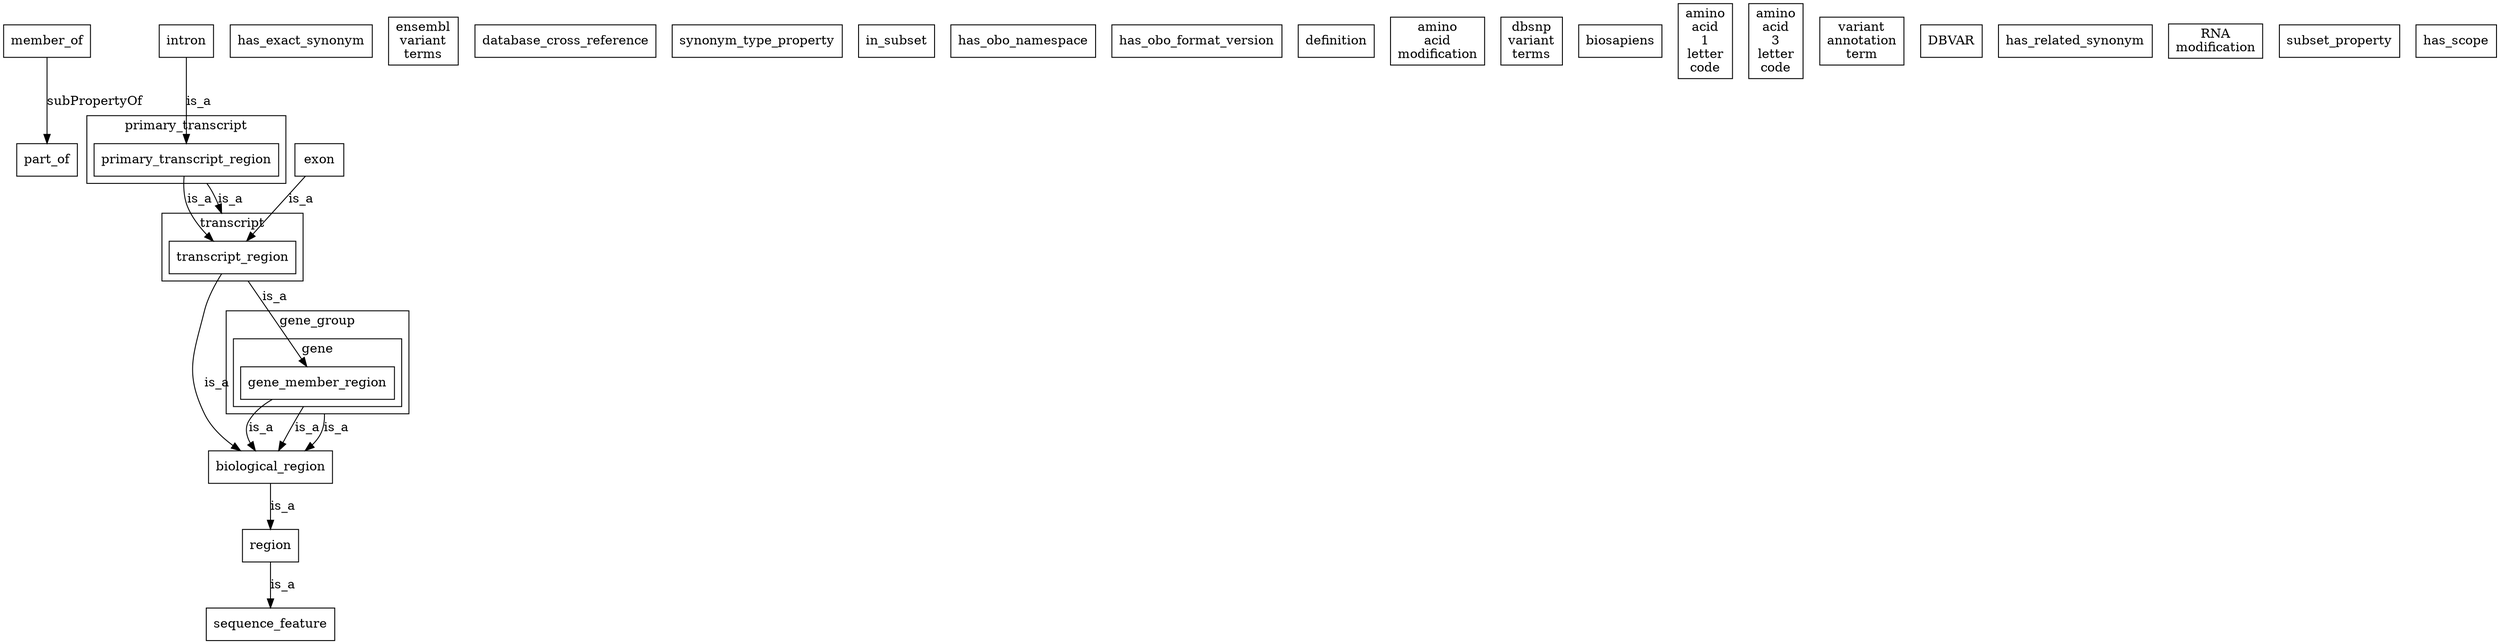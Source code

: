 digraph {
  compound=true;
  http___purl_obolibrary_org_obo_so_xp_obo_member_of [label=member_of,shape=box,font=helvetica]
  http___purl_obolibrary_org_obo_SO_0000188 [label=intron,shape=box,font=helvetica]
  http___purl_obolibrary_org_obo_SO_0000001 [label=region,shape=box,font=helvetica]
  http___www_geneontology_org_formats_oboInOwl_hasExactSynonym [label=has_exact_synonym,shape=box,font=helvetica]
  subgraph cluster_http___purl_obolibrary_org_obo_SO_0000185 {
    label=primary_transcript;
    shape=box;
    font=helvetica;
    http___purl_obolibrary_org_obo_SO_0000835 [label=primary_transcript_region,shape=box,font=helvetica]
  }
  http___purl_obolibrary_org_obo_so_xp_obo_ebi_variants [label="ensembl\nvariant\nterms",shape=box,font=helvetica]
  http___www_geneontology_org_formats_oboInOwl_hasDbXref [label=database_cross_reference,shape=box,font=helvetica]
  http___www_geneontology_org_formats_oboInOwl_SynonymTypeProperty [label=synonym_type_property,shape=box,font=helvetica]
  http___www_geneontology_org_formats_oboInOwl_inSubset [label=in_subset,shape=box,font=helvetica]
  http___www_geneontology_org_formats_oboInOwl_hasOBONamespace [label=has_obo_namespace,shape=box,font=helvetica]
  http___www_geneontology_org_formats_oboInOwl_hasOBOFormatVersion [label=has_obo_format_version,shape=box,font=helvetica]
  http___purl_obolibrary_org_obo_IAO_0000115 [label=definition,shape=box,font=helvetica]
  http___purl_obolibrary_org_obo_so_xp_obo_AAMOD [label="amino\nacid\nmodification",shape=box,font=helvetica]
  http___purl_obolibrary_org_obo_so_xp_obo_part_of [label=part_of,shape=box,font=helvetica]
  http___purl_obolibrary_org_obo_SO_0000110 [label=sequence_feature,shape=box,font=helvetica]
  subgraph cluster_http___purl_obolibrary_org_obo_SO_0000673 {
    label=transcript;
    shape=box;
    font=helvetica;
    http___purl_obolibrary_org_obo_SO_0000833 [label=transcript_region,shape=box,font=helvetica]
  }
  http___purl_obolibrary_org_obo_so_xp_obo_dbsnp [label="dbsnp\nvariant\nterms",shape=box,font=helvetica]
  http___purl_obolibrary_org_obo_so_xp_obo_BS [label=biosapiens,shape=box,font=helvetica]
  http___purl_obolibrary_org_obo_so_xp_obo_aa1 [label="amino\nacid\n1\nletter\ncode",shape=box,font=helvetica]
  http___purl_obolibrary_org_obo_so_xp_obo_aa3 [label="amino\nacid\n3\nletter\ncode",shape=box,font=helvetica]
  http___purl_obolibrary_org_obo_so_xp_obo_VAR [label="variant\nannotation\nterm",shape=box,font=helvetica]
  http___purl_obolibrary_org_obo_so_xp_obo_dbvar [label=DBVAR,shape=box,font=helvetica]
  http___www_geneontology_org_formats_oboInOwl_hasRelatedSynonym [label=has_related_synonym,shape=box,font=helvetica]
  http___purl_obolibrary_org_obo_so_xp_obo_RNAMOD [label="RNA\nmodification",shape=box,font=helvetica]
  http___purl_obolibrary_org_obo_SO_0000147 [label=exon,shape=box,font=helvetica]
  http___www_geneontology_org_formats_oboInOwl_SubsetProperty [label=subset_property,shape=box,font=helvetica]
  http___www_geneontology_org_formats_oboInOwl_hasScope [label=has_scope,shape=box,font=helvetica]
  http___purl_obolibrary_org_obo_SO_0001411 [label=biological_region,shape=box,font=helvetica]
  subgraph cluster_http___purl_obolibrary_org_obo_SO_0005855 {
    label=gene_group;
    shape=box;
    font=helvetica;
    subgraph cluster_http___purl_obolibrary_org_obo_SO_0000704 {
      label=gene;
      shape=box;
      font=helvetica;
      http___purl_obolibrary_org_obo_SO_0000831 [label=gene_member_region,shape=box,font=helvetica]
    }
  }
  http___purl_obolibrary_org_obo_SO_0000188 -> http___purl_obolibrary_org_obo_SO_0000835 [label=is_a]
  http___purl_obolibrary_org_obo_SO_0000831 -> http___purl_obolibrary_org_obo_SO_0001411 [label=is_a]
  http___purl_obolibrary_org_obo_so_xp_obo_member_of -> http___purl_obolibrary_org_obo_so_xp_obo_part_of [label=subPropertyOf]
  http___purl_obolibrary_org_obo_SO_0000835 -> http___purl_obolibrary_org_obo_SO_0000833 [label=is_a]
  http___purl_obolibrary_org_obo_SO_0000835 -> http___purl_obolibrary_org_obo_SO_0000833 [label=is_a,ltail=cluster_http___purl_obolibrary_org_obo_SO_0000185,lhead=cluster_http___purl_obolibrary_org_obo_SO_0000673]
  http___purl_obolibrary_org_obo_SO_0000833 -> http___purl_obolibrary_org_obo_SO_0000831 [label=is_a,ltail=cluster_http___purl_obolibrary_org_obo_SO_0000673]
  http___purl_obolibrary_org_obo_SO_0000147 -> http___purl_obolibrary_org_obo_SO_0000833 [label=is_a]
  http___purl_obolibrary_org_obo_SO_0000001 -> http___purl_obolibrary_org_obo_SO_0000110 [label=is_a]
  http___purl_obolibrary_org_obo_SO_0001411 -> http___purl_obolibrary_org_obo_SO_0000001 [label=is_a]
  http___purl_obolibrary_org_obo_SO_0000831 -> http___purl_obolibrary_org_obo_SO_0001411 [label=is_a,ltail=cluster_http___purl_obolibrary_org_obo_SO_0000704]
  http___purl_obolibrary_org_obo_SO_0000833 -> http___purl_obolibrary_org_obo_SO_0001411 [label=is_a]
  http___purl_obolibrary_org_obo_SO_0000831 -> http___purl_obolibrary_org_obo_SO_0001411 [label=is_a,ltail=cluster_http___purl_obolibrary_org_obo_SO_0005855]
}
